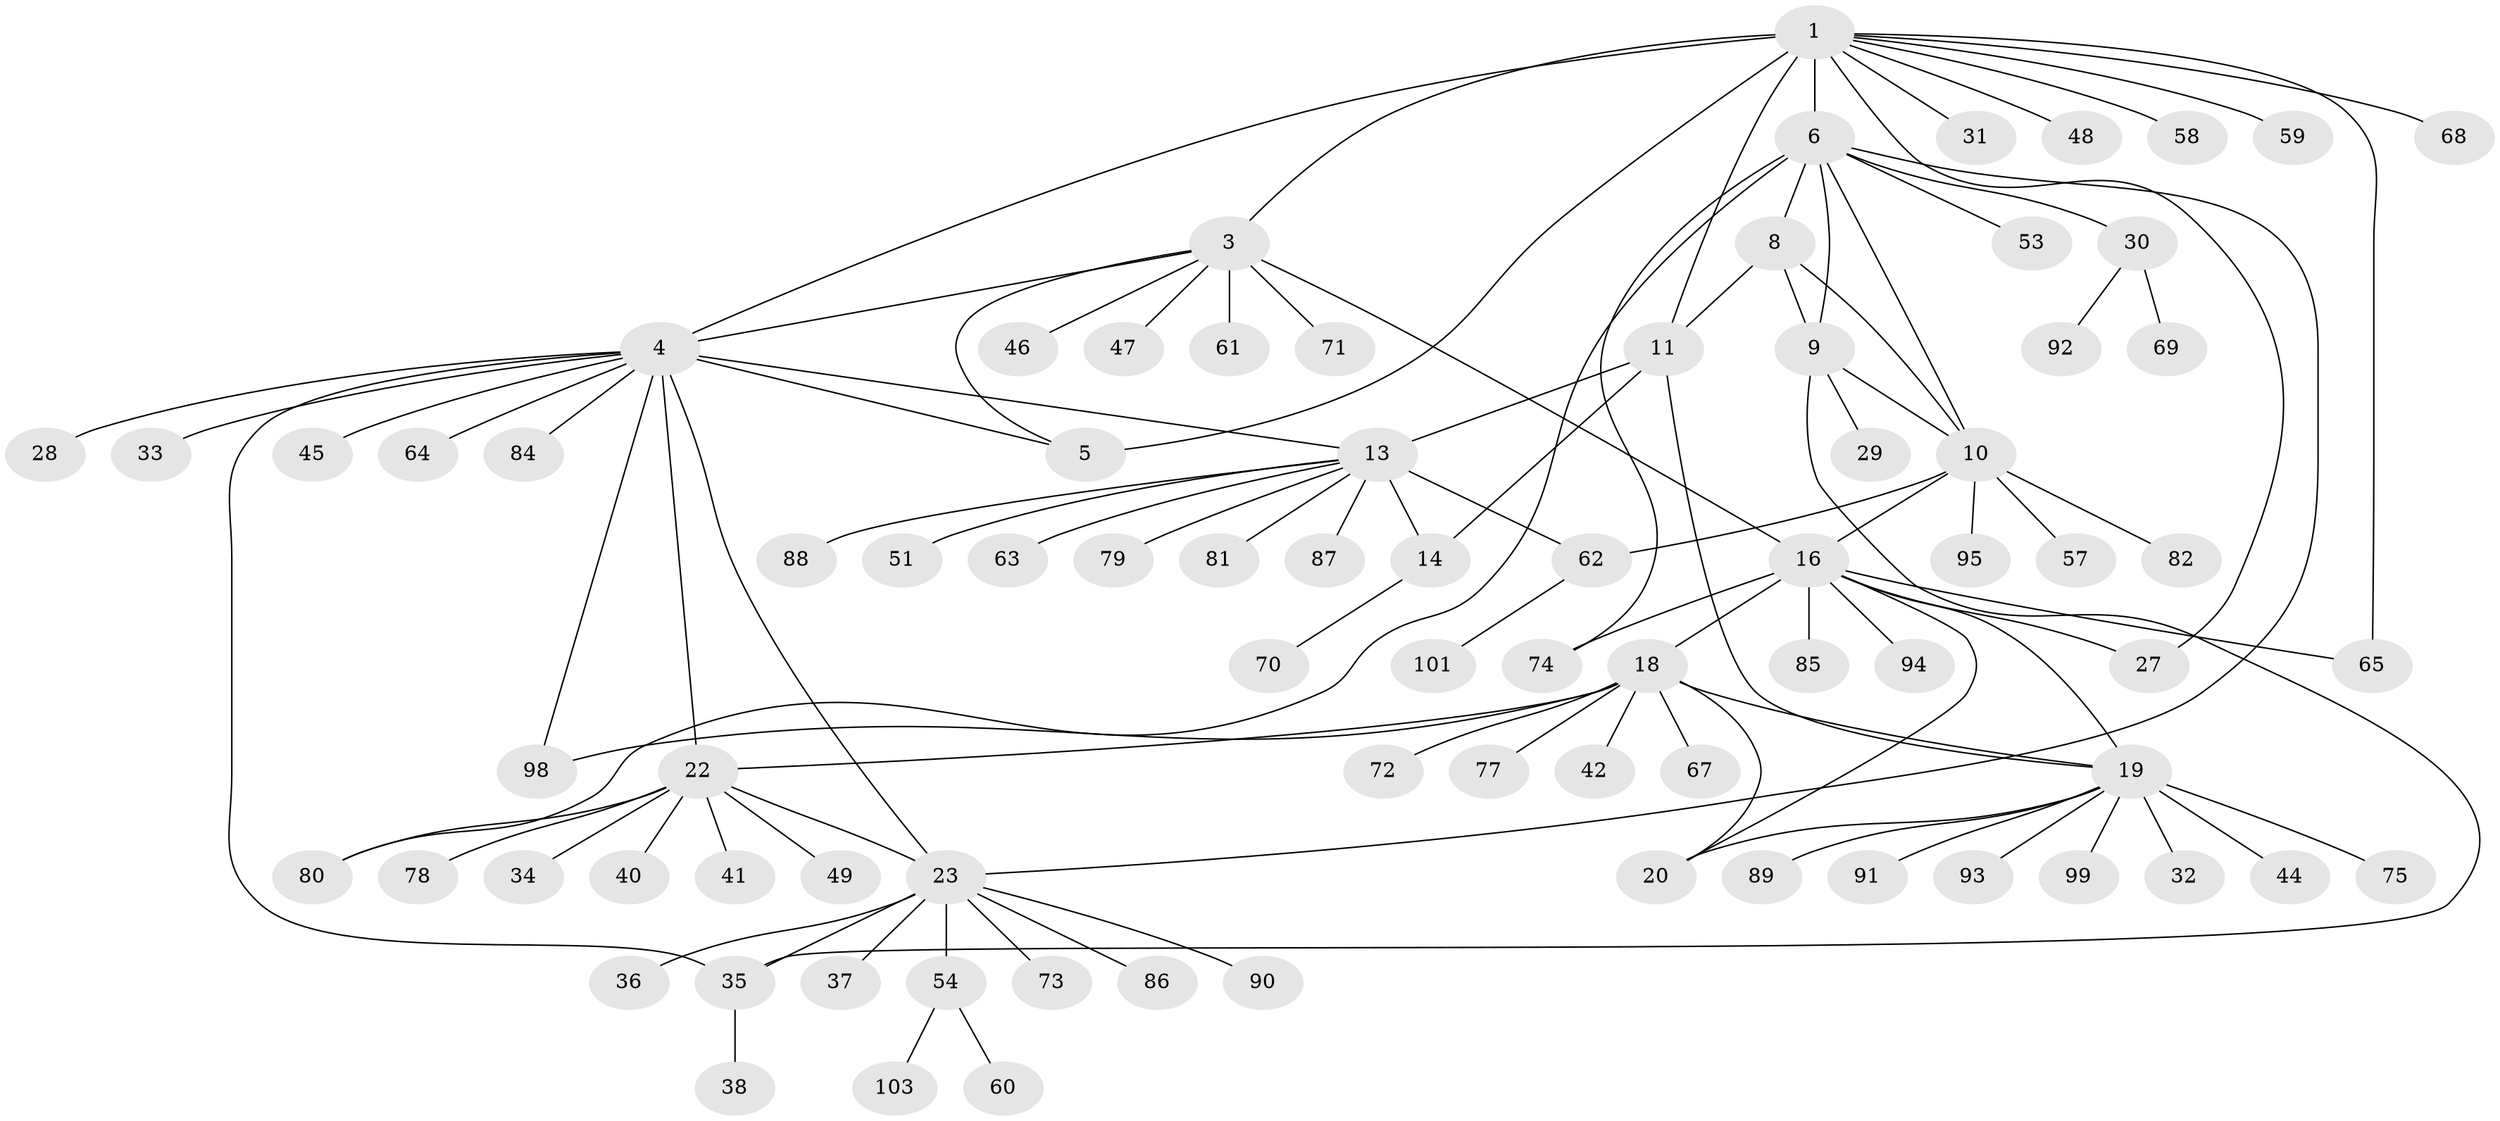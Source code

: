 // original degree distribution, {6: 0.02912621359223301, 11: 0.02912621359223301, 10: 0.02912621359223301, 4: 0.06796116504854369, 8: 0.02912621359223301, 5: 0.02912621359223301, 7: 0.038834951456310676, 9: 0.019417475728155338, 12: 0.009708737864077669, 1: 0.6019417475728155, 2: 0.11650485436893204}
// Generated by graph-tools (version 1.1) at 2025/11/02/27/25 16:11:36]
// undirected, 81 vertices, 105 edges
graph export_dot {
graph [start="1"]
  node [color=gray90,style=filled];
  1 [super="+2"];
  3 [super="+83"];
  4 [super="+21"];
  5;
  6 [super="+7"];
  8;
  9 [super="+50"];
  10 [super="+26"];
  11 [super="+12"];
  13 [super="+15"];
  14 [super="+39"];
  16 [super="+17"];
  18 [super="+97"];
  19 [super="+43"];
  20;
  22 [super="+25"];
  23 [super="+24"];
  27;
  28;
  29;
  30 [super="+100"];
  31;
  32;
  33;
  34;
  35 [super="+55"];
  36;
  37;
  38;
  40;
  41;
  42;
  44;
  45;
  46 [super="+52"];
  47;
  48 [super="+66"];
  49;
  51;
  53;
  54 [super="+56"];
  57;
  58;
  59;
  60 [super="+76"];
  61;
  62 [super="+96"];
  63;
  64;
  65;
  67;
  68;
  69;
  70;
  71;
  72;
  73;
  74;
  75;
  77;
  78;
  79;
  80;
  81;
  82;
  84;
  85;
  86;
  87;
  88;
  89;
  90;
  91 [super="+102"];
  92;
  93;
  94;
  95;
  98;
  99;
  101;
  103;
  1 -- 3 [weight=2];
  1 -- 4 [weight=2];
  1 -- 5 [weight=2];
  1 -- 11;
  1 -- 68;
  1 -- 65;
  1 -- 27;
  1 -- 48;
  1 -- 58;
  1 -- 59;
  1 -- 31;
  1 -- 6;
  3 -- 4;
  3 -- 5;
  3 -- 46;
  3 -- 47;
  3 -- 61;
  3 -- 71;
  3 -- 16;
  4 -- 5;
  4 -- 28;
  4 -- 33;
  4 -- 45;
  4 -- 64;
  4 -- 84;
  4 -- 98;
  4 -- 22 [weight=2];
  4 -- 23 [weight=2];
  4 -- 13;
  4 -- 35;
  6 -- 8 [weight=2];
  6 -- 9 [weight=2];
  6 -- 10 [weight=2];
  6 -- 23;
  6 -- 30;
  6 -- 74;
  6 -- 80;
  6 -- 53;
  8 -- 9;
  8 -- 10;
  8 -- 11;
  9 -- 10;
  9 -- 29;
  9 -- 35;
  10 -- 57;
  10 -- 62;
  10 -- 82;
  10 -- 95;
  10 -- 16;
  11 -- 13 [weight=4];
  11 -- 14 [weight=2];
  11 -- 19;
  13 -- 14 [weight=2];
  13 -- 51;
  13 -- 62;
  13 -- 63;
  13 -- 79;
  13 -- 81;
  13 -- 87;
  13 -- 88;
  14 -- 70;
  16 -- 18 [weight=2];
  16 -- 19 [weight=2];
  16 -- 20 [weight=2];
  16 -- 65;
  16 -- 74;
  16 -- 85;
  16 -- 27;
  16 -- 94;
  18 -- 19;
  18 -- 20;
  18 -- 42;
  18 -- 67;
  18 -- 72;
  18 -- 77;
  18 -- 98;
  18 -- 22;
  19 -- 20;
  19 -- 32;
  19 -- 44;
  19 -- 89;
  19 -- 91;
  19 -- 93;
  19 -- 99;
  19 -- 75;
  22 -- 23 [weight=4];
  22 -- 34;
  22 -- 49;
  22 -- 78;
  22 -- 80;
  22 -- 40;
  22 -- 41;
  23 -- 35;
  23 -- 86;
  23 -- 36;
  23 -- 37;
  23 -- 73;
  23 -- 54;
  23 -- 90;
  30 -- 69;
  30 -- 92;
  35 -- 38;
  54 -- 60;
  54 -- 103;
  62 -- 101;
}
